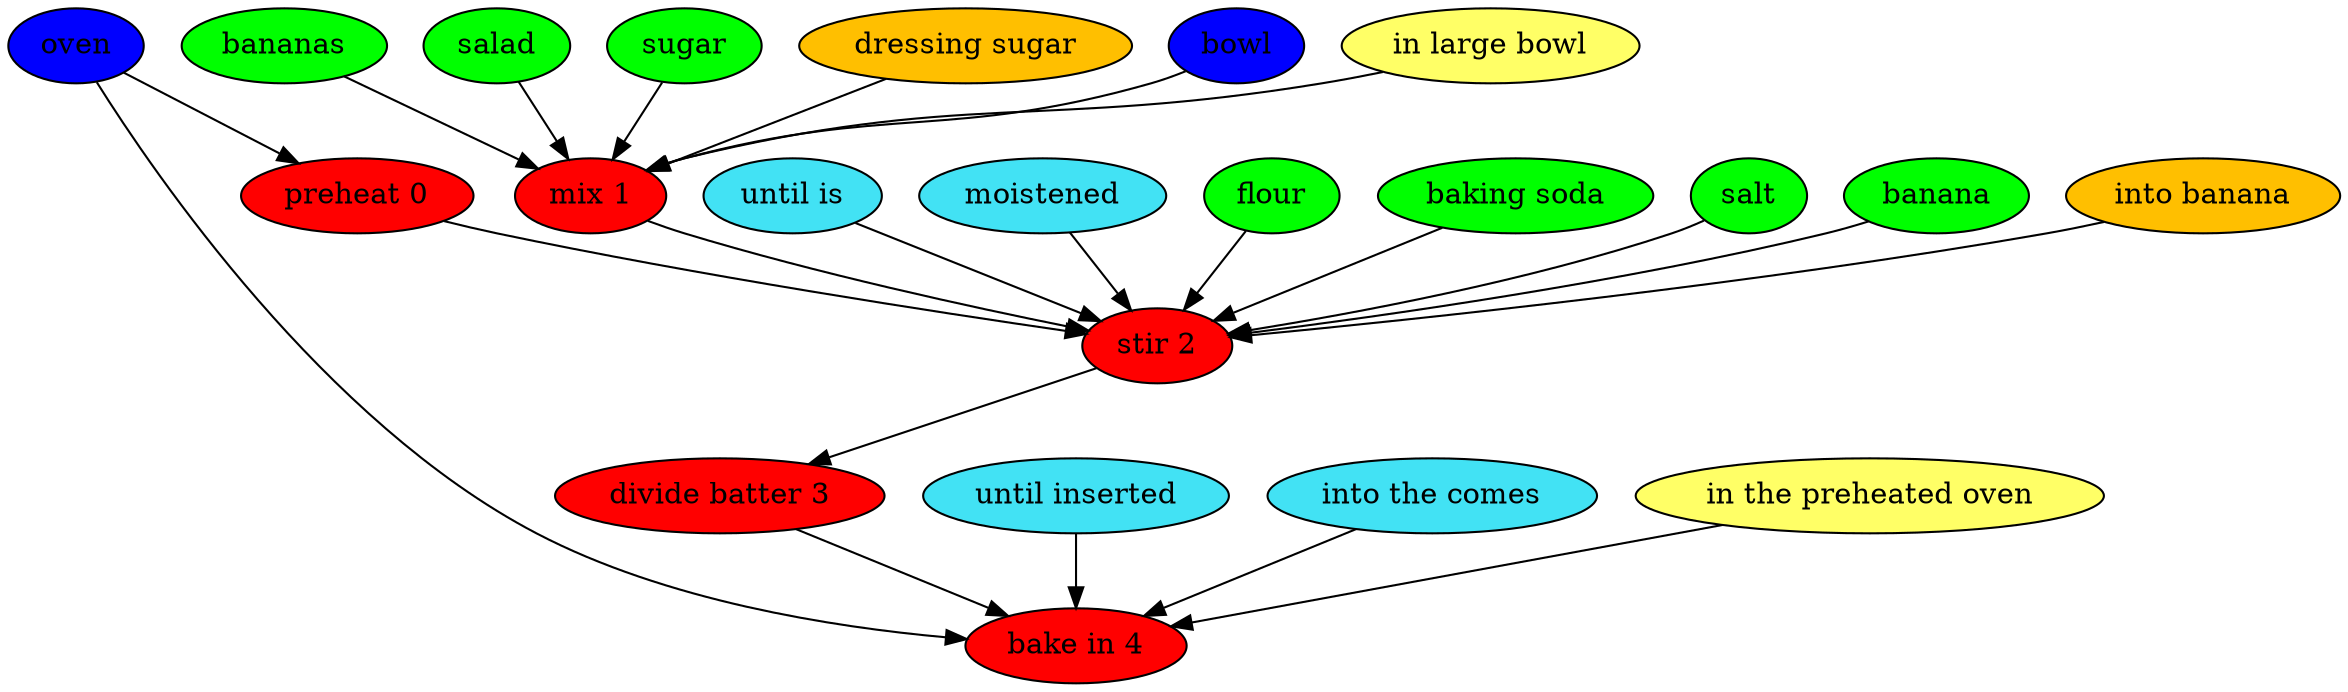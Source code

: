 digraph G {
"preheat 0" [style=filled, fillcolor=red];
oven [style=filled, fillcolor="#0000ff"];
oven -> "preheat 0";
"mix 1" [style=filled, fillcolor=red];
bananas [style=filled, fillcolor=green];
bananas -> "mix 1";
salad [style=filled, fillcolor=green];
salad -> "mix 1";
sugar [style=filled, fillcolor=green];
sugar -> "mix 1";
"dressing sugar" [style=filled, fillcolor="#01DFA5"];
"dressing sugar" -> "mix 1";
bowl [style=filled, fillcolor="#0000ff"];
bowl -> "mix 1";
"in large bowl" [style=filled, fillcolor="#ffff66"];
"in large bowl" -> "mix 1";
"dressing sugar" [style=filled, fillcolor="#FFBF00"];
"stir 2" [style=filled, fillcolor=red];
"until is" [style=filled, fillcolor="#42e2f4"];
"until is" -> "stir 2";
moistened [style=filled, fillcolor="#42e2f4"];
moistened -> "stir 2";
flour [style=filled, fillcolor=green];
flour -> "stir 2";
"baking soda" [style=filled, fillcolor=green];
"baking soda" -> "stir 2";
salt [style=filled, fillcolor=green];
salt -> "stir 2";
banana [style=filled, fillcolor=green];
banana -> "stir 2";
"into banana" [style=filled, fillcolor="#01DFA5"];
"into banana" -> "stir 2";
"into banana" [style=filled, fillcolor="#FFBF00"];
"divide batter 3" [style=filled, fillcolor=red];
"bake in 4" [style=filled, fillcolor=red];
"until inserted" [style=filled, fillcolor="#42e2f4"];
"until inserted" -> "bake in 4";
"into the comes" [style=filled, fillcolor="#42e2f4"];
"into the comes" -> "bake in 4";
oven [style=filled, fillcolor="#0000ff"];
oven -> "bake in 4";
"in the preheated oven" [style=filled, fillcolor="#ffff66"];
"in the preheated oven" -> "bake in 4";
"preheat 0" -> "stir 2";
"mix 1" -> "stir 2";
"stir 2" -> "divide batter 3";
"divide batter 3" -> "bake in 4";
}
